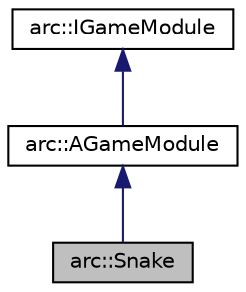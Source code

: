 digraph "arc::Snake"
{
 // LATEX_PDF_SIZE
  edge [fontname="Helvetica",fontsize="10",labelfontname="Helvetica",labelfontsize="10"];
  node [fontname="Helvetica",fontsize="10",shape=record];
  Node1 [label="arc::Snake",height=0.2,width=0.4,color="black", fillcolor="grey75", style="filled", fontcolor="black",tooltip="Class for the Snake game module."];
  Node2 -> Node1 [dir="back",color="midnightblue",fontsize="10",style="solid",fontname="Helvetica"];
  Node2 [label="arc::AGameModule",height=0.2,width=0.4,color="black", fillcolor="white", style="filled",URL="$classarc_1_1AGameModule.html",tooltip="Abstract base class for game modules."];
  Node3 -> Node2 [dir="back",color="midnightblue",fontsize="10",style="solid",fontname="Helvetica"];
  Node3 [label="arc::IGameModule",height=0.2,width=0.4,color="black", fillcolor="white", style="filled",URL="$classarc_1_1IGameModule.html",tooltip="Interface for game modules."];
}
